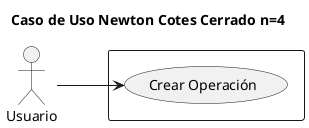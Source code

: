 @startuml

title Caso de Uso Newton Cotes Cerrado n=4

left to right direction

actor Usuario as user

rectangle  {
    usecase "Crear Operación" as crear
}

user --> crear: ""

@enduml